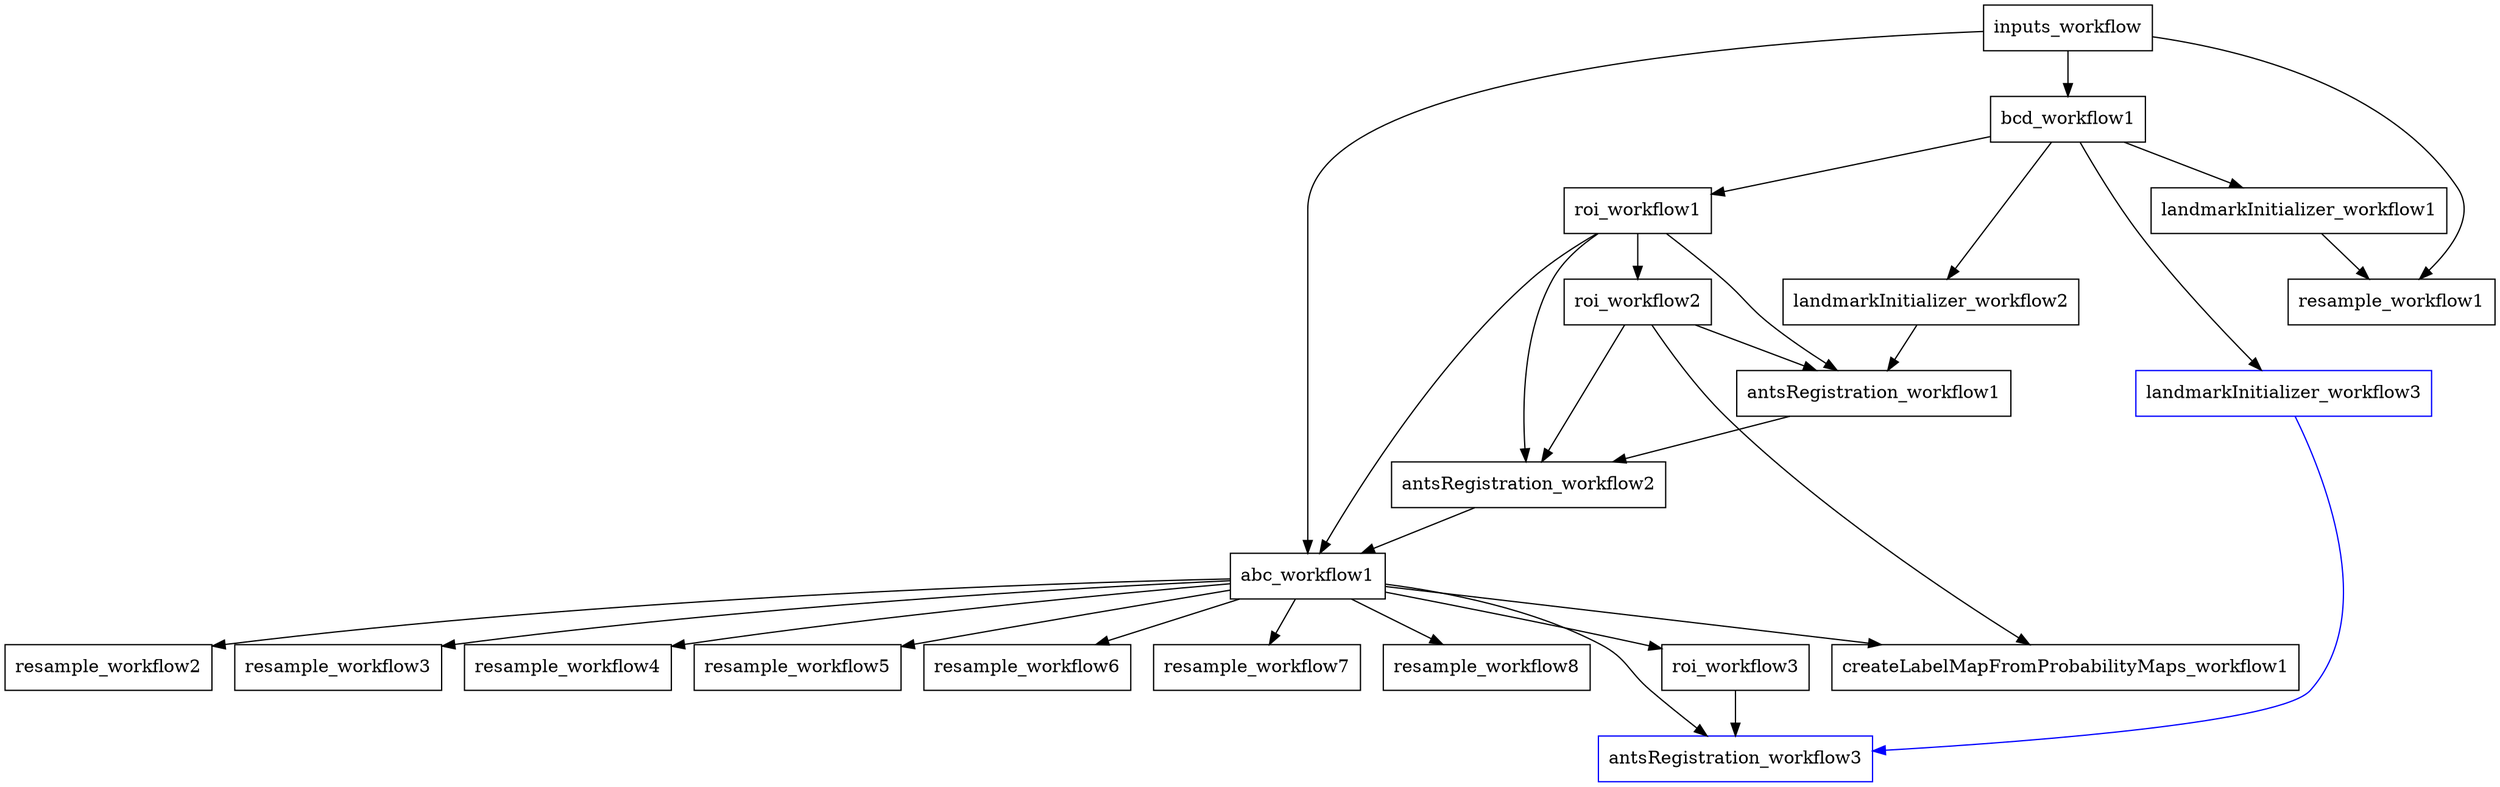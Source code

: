 digraph G {
inputs_workflow [shape=box]
bcd_workflow1 [shape=box]
roi_workflow1 [shape=box]
landmarkInitializer_workflow1 [shape=box]
landmarkInitializer_workflow2 [shape=box]
resample_workflow1 [shape=box]
roi_workflow2 [shape=box]
antsRegistration_workflow1 [shape=box]
antsRegistration_workflow2 [shape=box]
abc_workflow1 [shape=box]
resample_workflow2 [shape=box]
resample_workflow3 [shape=box]
resample_workflow4 [shape=box]
resample_workflow5 [shape=box]
resample_workflow6 [shape=box]
resample_workflow7 [shape=box]
resample_workflow8 [shape=box]
createLabelMapFromProbabilityMaps_workflow1 [shape=box]
landmarkInitializer_workflow3 [shape=box, color=blue]
roi_workflow3 [shape=box]
antsRegistration_workflow3 [shape=box, color=blue]
inputs_workflow -> bcd_workflow1
bcd_workflow1 -> roi_workflow1
bcd_workflow1 -> landmarkInitializer_workflow1
bcd_workflow1 -> landmarkInitializer_workflow2
inputs_workflow -> resample_workflow1
landmarkInitializer_workflow1 -> resample_workflow1
roi_workflow1 -> roi_workflow2
roi_workflow1 -> antsRegistration_workflow1
roi_workflow2 -> antsRegistration_workflow1
landmarkInitializer_workflow2 -> antsRegistration_workflow1
roi_workflow1 -> antsRegistration_workflow2
roi_workflow2 -> antsRegistration_workflow2
antsRegistration_workflow1 -> antsRegistration_workflow2
roi_workflow1 -> abc_workflow1
inputs_workflow -> abc_workflow1
antsRegistration_workflow2 -> abc_workflow1
abc_workflow1 -> resample_workflow2
abc_workflow1 -> resample_workflow3
abc_workflow1 -> resample_workflow4
abc_workflow1 -> resample_workflow5
abc_workflow1 -> resample_workflow6
abc_workflow1 -> resample_workflow7
abc_workflow1 -> resample_workflow8
abc_workflow1 -> createLabelMapFromProbabilityMaps_workflow1
roi_workflow2 -> createLabelMapFromProbabilityMaps_workflow1
bcd_workflow1 -> landmarkInitializer_workflow3
abc_workflow1 -> roi_workflow3
abc_workflow1 -> antsRegistration_workflow3
roi_workflow3 -> antsRegistration_workflow3
landmarkInitializer_workflow3 -> antsRegistration_workflow3 [color=blue]
}